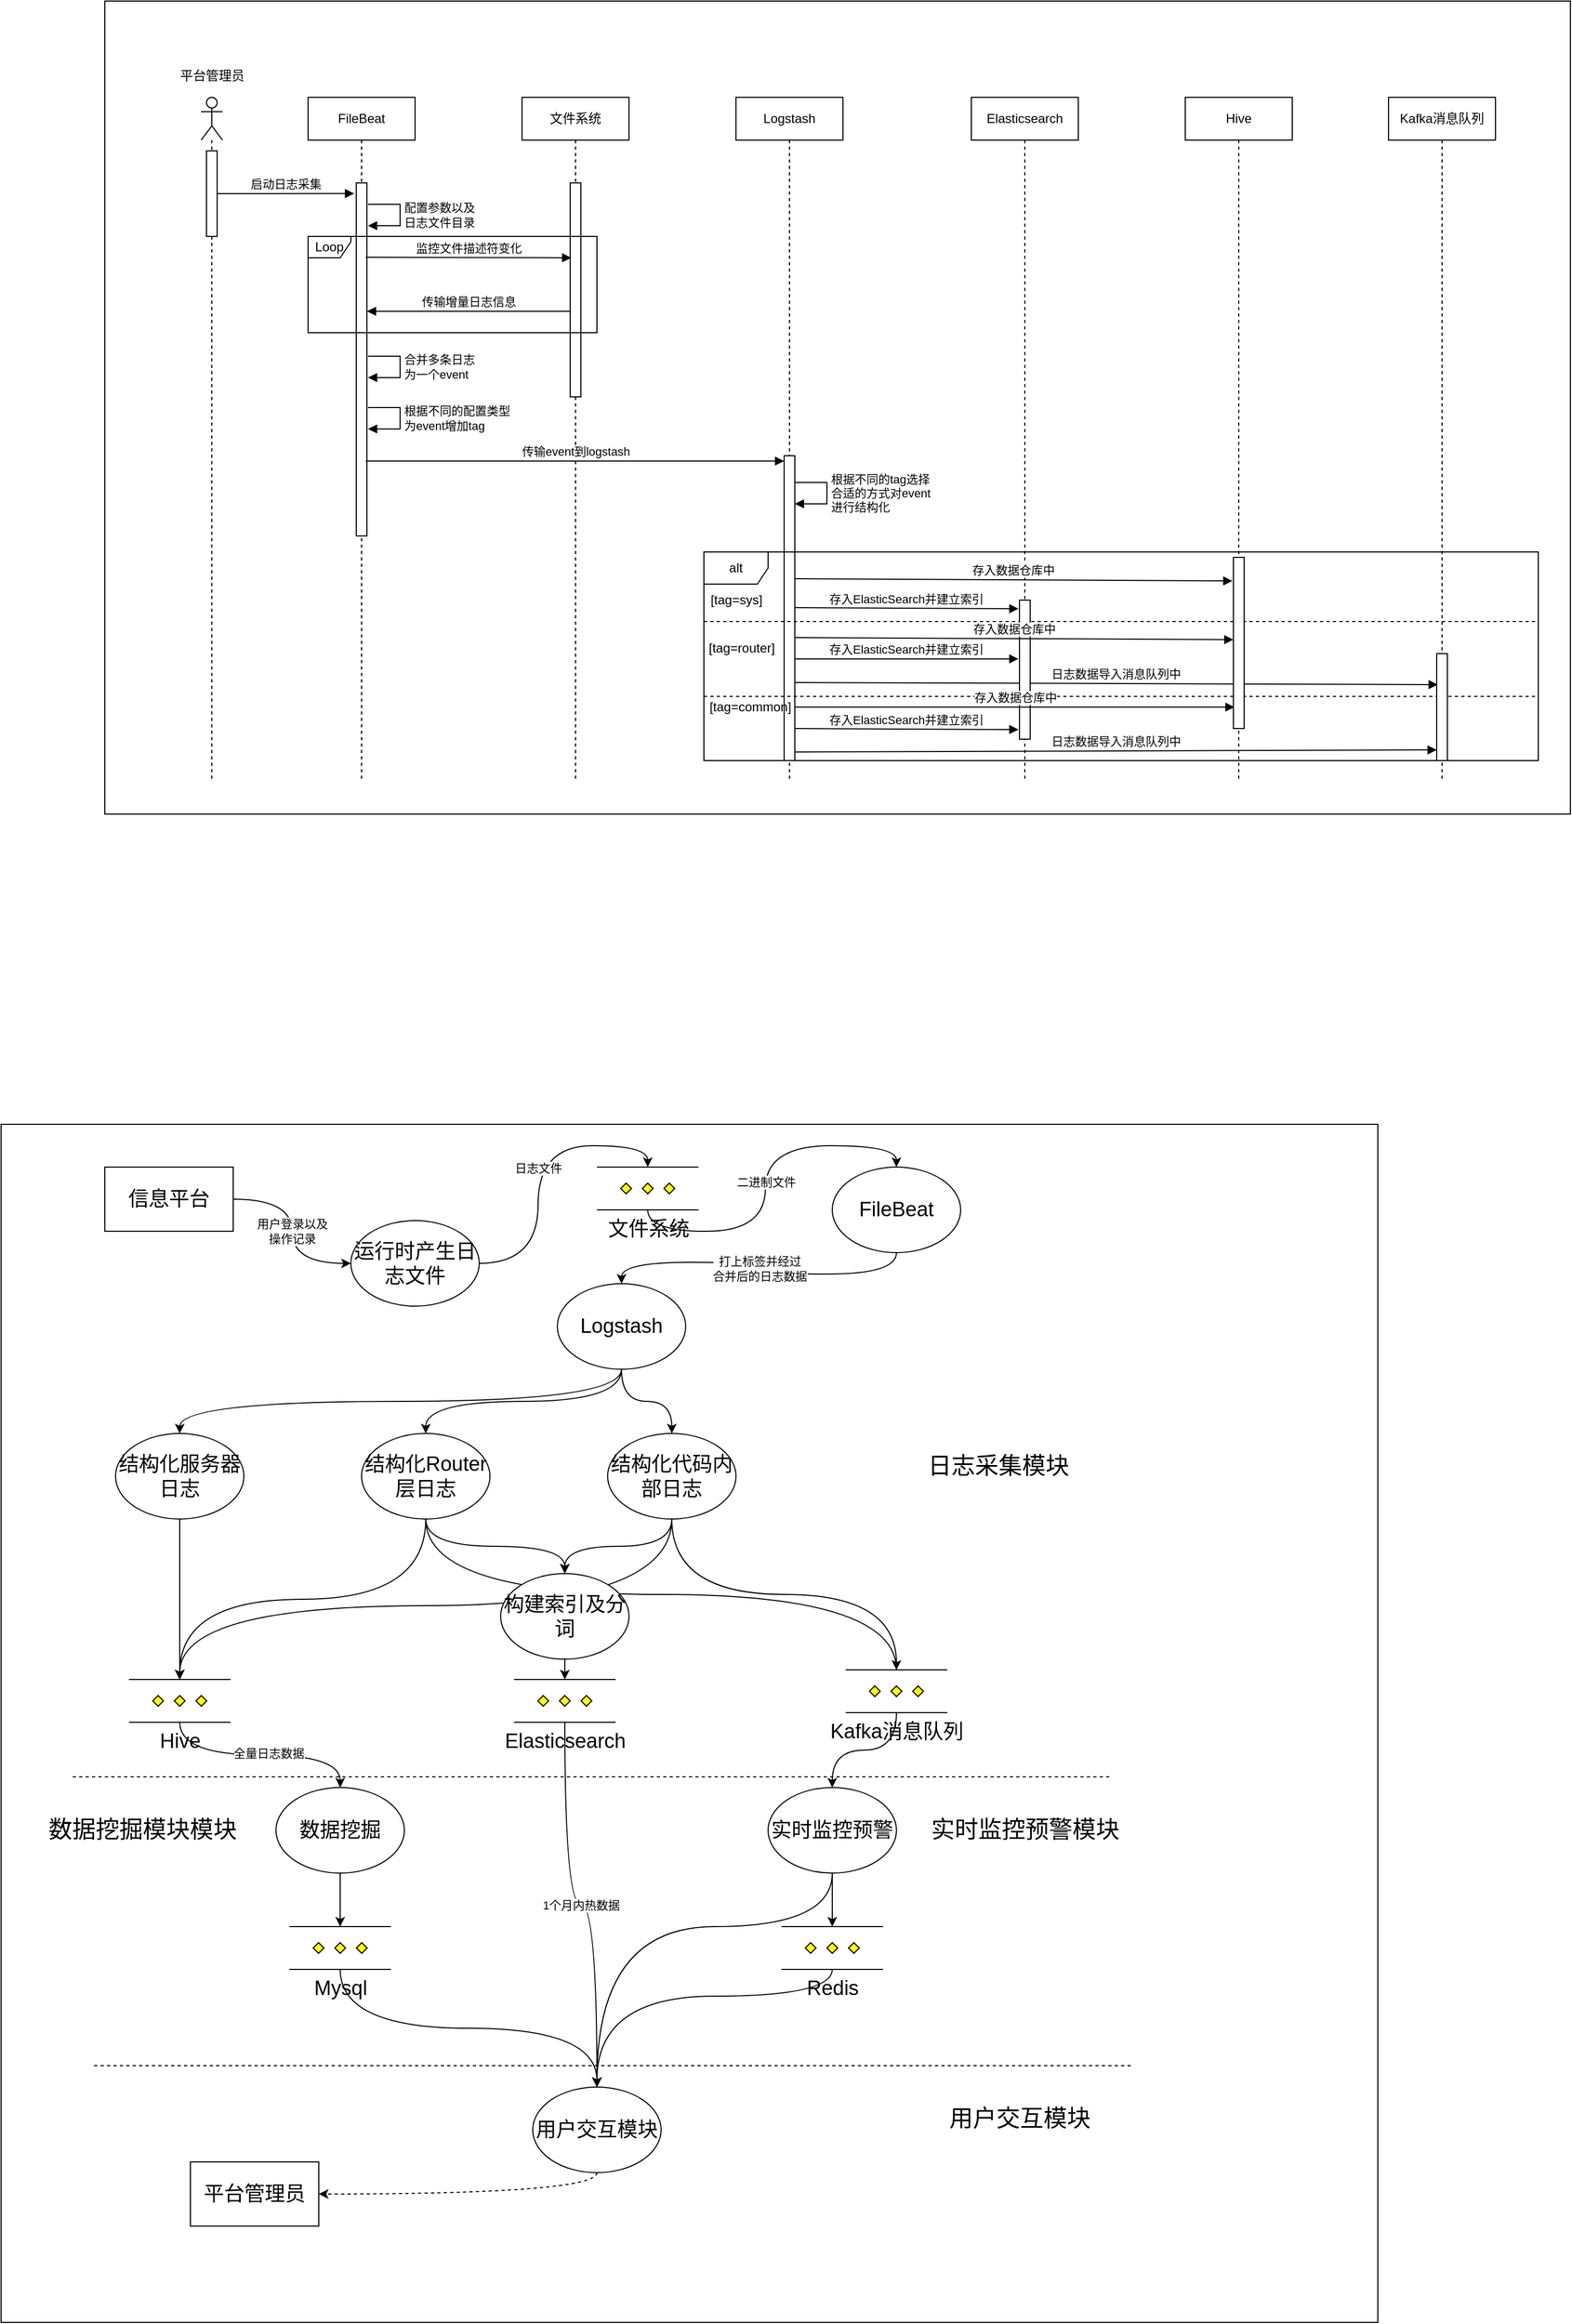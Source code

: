 <mxfile version="14.9.6" type="github" pages="2">
  <diagram id="kwDiiuqRT35PHLW4mOaJ" name="Page-1">
    <mxGraphModel dx="4536" dy="3552" grid="1" gridSize="10" guides="1" tooltips="1" connect="1" arrows="1" fold="1" page="1" pageScale="1" pageWidth="827" pageHeight="1169" math="0" shadow="0">
      <root>
        <mxCell id="0" />
        <mxCell id="1" parent="0" />
        <mxCell id="CLeeKLmI-y5Yc6au4QRv-14" value="" style="rounded=0;whiteSpace=wrap;html=1;" vertex="1" parent="1">
          <mxGeometry x="-7" y="1020" width="1287" height="1120" as="geometry" />
        </mxCell>
        <mxCell id="Vdq5v8f0afxUs7juB-1Y-45" value="" style="rounded=0;whiteSpace=wrap;html=1;" parent="1" vertex="1">
          <mxGeometry x="90" y="-30" width="1370" height="760" as="geometry" />
        </mxCell>
        <mxCell id="Vdq5v8f0afxUs7juB-1Y-1" value="文件系统" style="shape=umlLifeline;perimeter=lifelinePerimeter;whiteSpace=wrap;html=1;container=1;collapsible=0;recursiveResize=0;outlineConnect=0;" parent="1" vertex="1">
          <mxGeometry x="480" y="60" width="100" height="640" as="geometry" />
        </mxCell>
        <mxCell id="Vdq5v8f0afxUs7juB-1Y-2" value="FileBeat" style="shape=umlLifeline;perimeter=lifelinePerimeter;whiteSpace=wrap;html=1;container=1;collapsible=0;recursiveResize=0;outlineConnect=0;" parent="1" vertex="1">
          <mxGeometry x="280" y="60" width="100" height="640" as="geometry" />
        </mxCell>
        <mxCell id="Vdq5v8f0afxUs7juB-1Y-8" value="" style="html=1;points=[];perimeter=orthogonalPerimeter;" parent="Vdq5v8f0afxUs7juB-1Y-2" vertex="1">
          <mxGeometry x="45" y="80" width="10" height="330" as="geometry" />
        </mxCell>
        <mxCell id="Vdq5v8f0afxUs7juB-1Y-3" value="Logstash" style="shape=umlLifeline;perimeter=lifelinePerimeter;whiteSpace=wrap;html=1;container=1;collapsible=0;recursiveResize=0;outlineConnect=0;" parent="1" vertex="1">
          <mxGeometry x="680" y="60" width="100" height="640" as="geometry" />
        </mxCell>
        <mxCell id="Vdq5v8f0afxUs7juB-1Y-9" value="" style="html=1;points=[];perimeter=orthogonalPerimeter;" parent="1" vertex="1">
          <mxGeometry x="525" y="140" width="10" height="200" as="geometry" />
        </mxCell>
        <mxCell id="Vdq5v8f0afxUs7juB-1Y-10" value="" style="html=1;points=[];perimeter=orthogonalPerimeter;" parent="1" vertex="1">
          <mxGeometry x="725" y="395" width="10" height="285" as="geometry" />
        </mxCell>
        <mxCell id="Vdq5v8f0afxUs7juB-1Y-12" value="配置参数以及&lt;br&gt;日志文件目录" style="edgeStyle=orthogonalEdgeStyle;html=1;align=left;spacingLeft=2;endArrow=block;rounded=0;" parent="1" edge="1">
          <mxGeometry relative="1" as="geometry">
            <mxPoint x="336" y="160" as="sourcePoint" />
            <Array as="points">
              <mxPoint x="366" y="160" />
            </Array>
            <mxPoint x="336" y="180" as="targetPoint" />
          </mxGeometry>
        </mxCell>
        <mxCell id="Vdq5v8f0afxUs7juB-1Y-15" value="Loop" style="shape=umlFrame;whiteSpace=wrap;html=1;width=40;height=20;" parent="1" vertex="1">
          <mxGeometry x="280" y="190" width="270" height="90" as="geometry" />
        </mxCell>
        <mxCell id="Vdq5v8f0afxUs7juB-1Y-14" value="监控文件描述符变化" style="html=1;verticalAlign=bottom;endArrow=block;entryX=0.1;entryY=0.35;entryDx=0;entryDy=0;entryPerimeter=0;" parent="1" target="Vdq5v8f0afxUs7juB-1Y-9" edge="1">
          <mxGeometry width="80" relative="1" as="geometry">
            <mxPoint x="334" y="209.5" as="sourcePoint" />
            <mxPoint x="414" y="209.5" as="targetPoint" />
          </mxGeometry>
        </mxCell>
        <mxCell id="Vdq5v8f0afxUs7juB-1Y-17" value="传输增量日志信息" style="html=1;verticalAlign=bottom;endArrow=block;" parent="1" target="Vdq5v8f0afxUs7juB-1Y-8" edge="1">
          <mxGeometry width="80" relative="1" as="geometry">
            <mxPoint x="525" y="260" as="sourcePoint" />
            <mxPoint x="340" y="261" as="targetPoint" />
          </mxGeometry>
        </mxCell>
        <mxCell id="Vdq5v8f0afxUs7juB-1Y-20" value="合并多条日志&lt;br&gt;为一个event" style="edgeStyle=orthogonalEdgeStyle;html=1;align=left;spacingLeft=2;endArrow=block;rounded=0;" parent="1" edge="1">
          <mxGeometry relative="1" as="geometry">
            <mxPoint x="336" y="302" as="sourcePoint" />
            <Array as="points">
              <mxPoint x="366" y="302" />
            </Array>
            <mxPoint x="336" y="322" as="targetPoint" />
          </mxGeometry>
        </mxCell>
        <mxCell id="Vdq5v8f0afxUs7juB-1Y-21" value="根据不同的配置类型&lt;br&gt;为event增加tag" style="edgeStyle=orthogonalEdgeStyle;html=1;align=left;spacingLeft=2;endArrow=block;rounded=0;" parent="1" edge="1">
          <mxGeometry relative="1" as="geometry">
            <mxPoint x="336" y="350" as="sourcePoint" />
            <Array as="points">
              <mxPoint x="366" y="350" />
              <mxPoint x="366" y="370" />
            </Array>
            <mxPoint x="336" y="370" as="targetPoint" />
          </mxGeometry>
        </mxCell>
        <mxCell id="Vdq5v8f0afxUs7juB-1Y-22" value="传输event到logstash" style="html=1;verticalAlign=bottom;endArrow=block;" parent="1" target="Vdq5v8f0afxUs7juB-1Y-10" edge="1">
          <mxGeometry width="80" relative="1" as="geometry">
            <mxPoint x="334" y="400" as="sourcePoint" />
            <mxPoint x="710" y="400" as="targetPoint" />
          </mxGeometry>
        </mxCell>
        <mxCell id="Vdq5v8f0afxUs7juB-1Y-23" value="根据不同的tag选择&lt;br&gt;合适的方式对event&lt;br&gt;进行结构化" style="edgeStyle=orthogonalEdgeStyle;html=1;align=left;spacingLeft=2;endArrow=block;rounded=0;" parent="1" edge="1">
          <mxGeometry relative="1" as="geometry">
            <mxPoint x="735" y="420" as="sourcePoint" />
            <Array as="points">
              <mxPoint x="765" y="420" />
              <mxPoint x="765" y="440" />
            </Array>
            <mxPoint x="735" y="440" as="targetPoint" />
          </mxGeometry>
        </mxCell>
        <mxCell id="Vdq5v8f0afxUs7juB-1Y-24" value="Elasticsearch" style="shape=umlLifeline;perimeter=lifelinePerimeter;whiteSpace=wrap;html=1;container=1;collapsible=0;recursiveResize=0;outlineConnect=0;" parent="1" vertex="1">
          <mxGeometry x="900" y="60" width="100" height="640" as="geometry" />
        </mxCell>
        <mxCell id="Vdq5v8f0afxUs7juB-1Y-25" value="Hive" style="shape=umlLifeline;perimeter=lifelinePerimeter;whiteSpace=wrap;html=1;container=1;collapsible=0;recursiveResize=0;outlineConnect=0;" parent="1" vertex="1">
          <mxGeometry x="1100" y="60" width="100" height="640" as="geometry" />
        </mxCell>
        <mxCell id="Vdq5v8f0afxUs7juB-1Y-26" value="Kafka消息队列" style="shape=umlLifeline;perimeter=lifelinePerimeter;whiteSpace=wrap;html=1;container=1;collapsible=0;recursiveResize=0;outlineConnect=0;" parent="1" vertex="1">
          <mxGeometry x="1290" y="60" width="100" height="640" as="geometry" />
        </mxCell>
        <mxCell id="Vdq5v8f0afxUs7juB-1Y-29" value="alt" style="shape=umlFrame;whiteSpace=wrap;html=1;" parent="1" vertex="1">
          <mxGeometry x="650" y="485" width="780" height="195" as="geometry" />
        </mxCell>
        <mxCell id="Vdq5v8f0afxUs7juB-1Y-31" value="" style="endArrow=none;dashed=1;html=1;" parent="1" edge="1">
          <mxGeometry width="50" height="50" relative="1" as="geometry">
            <mxPoint x="650" y="550" as="sourcePoint" />
            <mxPoint x="1430" y="550" as="targetPoint" />
          </mxGeometry>
        </mxCell>
        <mxCell id="Vdq5v8f0afxUs7juB-1Y-32" value="[tag=sys]" style="text;html=1;align=center;verticalAlign=middle;resizable=0;points=[];autosize=1;strokeColor=none;" parent="1" vertex="1">
          <mxGeometry x="650" y="520" width="60" height="20" as="geometry" />
        </mxCell>
        <mxCell id="Vdq5v8f0afxUs7juB-1Y-33" value="存入数据仓库中" style="html=1;verticalAlign=bottom;endArrow=block;entryX=-0.1;entryY=0.138;entryDx=0;entryDy=0;entryPerimeter=0;" parent="1" target="Vdq5v8f0afxUs7juB-1Y-47" edge="1">
          <mxGeometry width="80" relative="1" as="geometry">
            <mxPoint x="735" y="510" as="sourcePoint" />
            <mxPoint x="1150" y="510" as="targetPoint" />
          </mxGeometry>
        </mxCell>
        <mxCell id="Vdq5v8f0afxUs7juB-1Y-34" value="存入ElasticSearch并建立索引" style="html=1;verticalAlign=bottom;endArrow=block;entryX=-0.1;entryY=0.062;entryDx=0;entryDy=0;entryPerimeter=0;" parent="1" target="Vdq5v8f0afxUs7juB-1Y-46" edge="1">
          <mxGeometry width="80" relative="1" as="geometry">
            <mxPoint x="735" y="537" as="sourcePoint" />
            <mxPoint x="950" y="537" as="targetPoint" />
          </mxGeometry>
        </mxCell>
        <mxCell id="Vdq5v8f0afxUs7juB-1Y-35" value="" style="endArrow=none;dashed=1;html=1;" parent="1" edge="1">
          <mxGeometry width="50" height="50" relative="1" as="geometry">
            <mxPoint x="650" y="620" as="sourcePoint" />
            <mxPoint x="1430" y="620" as="targetPoint" />
          </mxGeometry>
        </mxCell>
        <mxCell id="Vdq5v8f0afxUs7juB-1Y-36" value="[tag=router]" style="text;html=1;align=center;verticalAlign=middle;resizable=0;points=[];autosize=1;strokeColor=none;" parent="1" vertex="1">
          <mxGeometry x="645" y="565" width="80" height="20" as="geometry" />
        </mxCell>
        <mxCell id="Vdq5v8f0afxUs7juB-1Y-38" value="存入ElasticSearch并建立索引" style="html=1;verticalAlign=bottom;endArrow=block;entryX=-0.1;entryY=0.423;entryDx=0;entryDy=0;entryPerimeter=0;" parent="1" target="Vdq5v8f0afxUs7juB-1Y-46" edge="1">
          <mxGeometry width="80" relative="1" as="geometry">
            <mxPoint x="735" y="585" as="sourcePoint" />
            <mxPoint x="950" y="585" as="targetPoint" />
          </mxGeometry>
        </mxCell>
        <mxCell id="Vdq5v8f0afxUs7juB-1Y-39" value="日志数据导入消息队列中" style="html=1;verticalAlign=bottom;endArrow=block;entryX=0.1;entryY=0.29;entryDx=0;entryDy=0;entryPerimeter=0;" parent="1" target="Vdq5v8f0afxUs7juB-1Y-48" edge="1">
          <mxGeometry width="80" relative="1" as="geometry">
            <mxPoint x="735" y="607" as="sourcePoint" />
            <mxPoint x="1340" y="607" as="targetPoint" />
          </mxGeometry>
        </mxCell>
        <mxCell id="Vdq5v8f0afxUs7juB-1Y-40" value="" style="endArrow=none;dashed=1;html=1;" parent="1" edge="1">
          <mxGeometry width="50" height="50" relative="1" as="geometry">
            <mxPoint x="650" y="680" as="sourcePoint" />
            <mxPoint x="1430" y="680" as="targetPoint" />
          </mxGeometry>
        </mxCell>
        <mxCell id="Vdq5v8f0afxUs7juB-1Y-41" value="[tag=common]" style="text;html=1;align=center;verticalAlign=middle;resizable=0;points=[];autosize=1;strokeColor=none;" parent="1" vertex="1">
          <mxGeometry x="648" y="620" width="90" height="20" as="geometry" />
        </mxCell>
        <mxCell id="Vdq5v8f0afxUs7juB-1Y-43" value="存入ElasticSearch并建立索引" style="html=1;verticalAlign=bottom;endArrow=block;entryX=-0.1;entryY=0.931;entryDx=0;entryDy=0;entryPerimeter=0;" parent="1" target="Vdq5v8f0afxUs7juB-1Y-46" edge="1">
          <mxGeometry width="80" relative="1" as="geometry">
            <mxPoint x="735" y="650" as="sourcePoint" />
            <mxPoint x="950" y="650" as="targetPoint" />
          </mxGeometry>
        </mxCell>
        <mxCell id="Vdq5v8f0afxUs7juB-1Y-44" value="日志数据导入消息队列中" style="html=1;verticalAlign=bottom;endArrow=block;entryX=0;entryY=0.9;entryDx=0;entryDy=0;entryPerimeter=0;" parent="1" target="Vdq5v8f0afxUs7juB-1Y-48" edge="1">
          <mxGeometry width="80" relative="1" as="geometry">
            <mxPoint x="735" y="672" as="sourcePoint" />
            <mxPoint x="1340" y="672" as="targetPoint" />
          </mxGeometry>
        </mxCell>
        <mxCell id="Vdq5v8f0afxUs7juB-1Y-46" value="" style="html=1;points=[];perimeter=orthogonalPerimeter;" parent="1" vertex="1">
          <mxGeometry x="945" y="530" width="10" height="130" as="geometry" />
        </mxCell>
        <mxCell id="Vdq5v8f0afxUs7juB-1Y-37" value="存入数据仓库中" style="html=1;verticalAlign=bottom;endArrow=block;entryX=0;entryY=0.481;entryDx=0;entryDy=0;entryPerimeter=0;" parent="1" target="Vdq5v8f0afxUs7juB-1Y-47" edge="1">
          <mxGeometry width="80" relative="1" as="geometry">
            <mxPoint x="735" y="565" as="sourcePoint" />
            <mxPoint x="1150" y="565" as="targetPoint" />
          </mxGeometry>
        </mxCell>
        <mxCell id="Vdq5v8f0afxUs7juB-1Y-42" value="存入数据仓库中" style="html=1;verticalAlign=bottom;endArrow=block;entryX=0.1;entryY=0.875;entryDx=0;entryDy=0;entryPerimeter=0;" parent="1" target="Vdq5v8f0afxUs7juB-1Y-47" edge="1">
          <mxGeometry width="80" relative="1" as="geometry">
            <mxPoint x="735" y="630" as="sourcePoint" />
            <mxPoint x="1150" y="630" as="targetPoint" />
          </mxGeometry>
        </mxCell>
        <mxCell id="Vdq5v8f0afxUs7juB-1Y-47" value="" style="html=1;points=[];perimeter=orthogonalPerimeter;" parent="1" vertex="1">
          <mxGeometry x="1145" y="490" width="10" height="160" as="geometry" />
        </mxCell>
        <mxCell id="Vdq5v8f0afxUs7juB-1Y-48" value="" style="html=1;points=[];perimeter=orthogonalPerimeter;" parent="1" vertex="1">
          <mxGeometry x="1335" y="580" width="10" height="100" as="geometry" />
        </mxCell>
        <mxCell id="Vdq5v8f0afxUs7juB-1Y-49" value="" style="shape=umlLifeline;participant=umlActor;perimeter=lifelinePerimeter;whiteSpace=wrap;html=1;container=1;collapsible=0;recursiveResize=0;verticalAlign=top;spacingTop=36;outlineConnect=0;" parent="1" vertex="1">
          <mxGeometry x="180" y="60" width="20" height="640" as="geometry" />
        </mxCell>
        <mxCell id="Vdq5v8f0afxUs7juB-1Y-51" value="" style="html=1;points=[];perimeter=orthogonalPerimeter;" parent="Vdq5v8f0afxUs7juB-1Y-49" vertex="1">
          <mxGeometry x="5" y="50" width="10" height="80" as="geometry" />
        </mxCell>
        <mxCell id="Vdq5v8f0afxUs7juB-1Y-50" value="平台管理员" style="text;html=1;align=center;verticalAlign=middle;resizable=0;points=[];autosize=1;strokeColor=none;" parent="1" vertex="1">
          <mxGeometry x="150" y="30" width="80" height="20" as="geometry" />
        </mxCell>
        <mxCell id="Vdq5v8f0afxUs7juB-1Y-52" value="启动日志采集" style="html=1;verticalAlign=bottom;endArrow=block;entryX=-0.2;entryY=0.03;entryDx=0;entryDy=0;entryPerimeter=0;" parent="1" target="Vdq5v8f0afxUs7juB-1Y-8" edge="1">
          <mxGeometry width="80" relative="1" as="geometry">
            <mxPoint x="195" y="150" as="sourcePoint" />
            <mxPoint x="320" y="150" as="targetPoint" />
          </mxGeometry>
        </mxCell>
        <mxCell id="MzmsHeX9mSTYUFFL0irI-4" value="用户登录以及&lt;br&gt;操作记录" style="edgeStyle=orthogonalEdgeStyle;rounded=0;orthogonalLoop=1;jettySize=auto;html=1;exitX=1;exitY=0.5;exitDx=0;exitDy=0;entryX=0;entryY=0.5;entryDx=0;entryDy=0;curved=1;" parent="1" source="MzmsHeX9mSTYUFFL0irI-1" target="MzmsHeX9mSTYUFFL0irI-2" edge="1">
          <mxGeometry relative="1" as="geometry" />
        </mxCell>
        <mxCell id="MzmsHeX9mSTYUFFL0irI-1" value="&lt;font style=&quot;font-size: 19px&quot;&gt;信息平台&lt;/font&gt;" style="rounded=0;whiteSpace=wrap;html=1;" parent="1" vertex="1">
          <mxGeometry x="90" y="1060" width="120" height="60" as="geometry" />
        </mxCell>
        <mxCell id="MzmsHeX9mSTYUFFL0irI-6" value="日志文件" style="edgeStyle=orthogonalEdgeStyle;curved=1;rounded=0;orthogonalLoop=1;jettySize=auto;html=1;exitX=1;exitY=0.5;exitDx=0;exitDy=0;entryX=0.5;entryY=0;entryDx=0;entryDy=0;entryPerimeter=0;" parent="1" source="MzmsHeX9mSTYUFFL0irI-2" target="MzmsHeX9mSTYUFFL0irI-7" edge="1">
          <mxGeometry relative="1" as="geometry">
            <mxPoint x="550.0" y="1090.0" as="targetPoint" />
          </mxGeometry>
        </mxCell>
        <mxCell id="MzmsHeX9mSTYUFFL0irI-2" value="&lt;font style=&quot;font-size: 19px&quot;&gt;运行时产生日志文件&lt;/font&gt;" style="ellipse;whiteSpace=wrap;html=1;" parent="1" vertex="1">
          <mxGeometry x="320" y="1110" width="120" height="80" as="geometry" />
        </mxCell>
        <mxCell id="CLeeKLmI-y5Yc6au4QRv-13" value="二进制文件" style="edgeStyle=orthogonalEdgeStyle;curved=1;rounded=0;orthogonalLoop=1;jettySize=auto;html=1;exitX=0.5;exitY=1;exitDx=0;exitDy=0;exitPerimeter=0;entryX=0.5;entryY=0;entryDx=0;entryDy=0;" edge="1" parent="1" source="MzmsHeX9mSTYUFFL0irI-7" target="MzmsHeX9mSTYUFFL0irI-10">
          <mxGeometry relative="1" as="geometry" />
        </mxCell>
        <mxCell id="MzmsHeX9mSTYUFFL0irI-7" value="&lt;font style=&quot;font-size: 19px&quot;&gt;文件系统&lt;/font&gt;" style="verticalLabelPosition=bottom;verticalAlign=top;html=1;shape=mxgraph.flowchart.parallel_mode;pointerEvents=1;" parent="1" vertex="1">
          <mxGeometry x="550" y="1060" width="95" height="40" as="geometry" />
        </mxCell>
        <mxCell id="MzmsHeX9mSTYUFFL0irI-13" value="打上标签并经过&lt;br&gt;合并后的日志数据" style="edgeStyle=orthogonalEdgeStyle;curved=1;rounded=0;orthogonalLoop=1;jettySize=auto;html=1;exitX=0.5;exitY=1;exitDx=0;exitDy=0;" parent="1" source="MzmsHeX9mSTYUFFL0irI-10" target="MzmsHeX9mSTYUFFL0irI-12" edge="1">
          <mxGeometry relative="1" as="geometry" />
        </mxCell>
        <mxCell id="MzmsHeX9mSTYUFFL0irI-10" value="&lt;font style=&quot;font-size: 19px&quot;&gt;FileBeat&lt;/font&gt;" style="ellipse;whiteSpace=wrap;html=1;" parent="1" vertex="1">
          <mxGeometry x="770" y="1060" width="120" height="80" as="geometry" />
        </mxCell>
        <mxCell id="MzmsHeX9mSTYUFFL0irI-17" style="edgeStyle=orthogonalEdgeStyle;curved=1;rounded=0;orthogonalLoop=1;jettySize=auto;html=1;exitX=0.5;exitY=1;exitDx=0;exitDy=0;" parent="1" source="MzmsHeX9mSTYUFFL0irI-12" target="MzmsHeX9mSTYUFFL0irI-14" edge="1">
          <mxGeometry relative="1" as="geometry">
            <Array as="points">
              <mxPoint x="573" y="1279" />
              <mxPoint x="160" y="1279" />
            </Array>
          </mxGeometry>
        </mxCell>
        <mxCell id="MzmsHeX9mSTYUFFL0irI-18" style="edgeStyle=orthogonalEdgeStyle;curved=1;rounded=0;orthogonalLoop=1;jettySize=auto;html=1;exitX=0.5;exitY=1;exitDx=0;exitDy=0;entryX=0.5;entryY=0;entryDx=0;entryDy=0;" parent="1" source="MzmsHeX9mSTYUFFL0irI-12" target="MzmsHeX9mSTYUFFL0irI-15" edge="1">
          <mxGeometry relative="1" as="geometry" />
        </mxCell>
        <mxCell id="MzmsHeX9mSTYUFFL0irI-19" style="edgeStyle=orthogonalEdgeStyle;curved=1;rounded=0;orthogonalLoop=1;jettySize=auto;html=1;exitX=0.5;exitY=1;exitDx=0;exitDy=0;entryX=0.5;entryY=0;entryDx=0;entryDy=0;" parent="1" source="MzmsHeX9mSTYUFFL0irI-12" target="MzmsHeX9mSTYUFFL0irI-16" edge="1">
          <mxGeometry relative="1" as="geometry" />
        </mxCell>
        <mxCell id="MzmsHeX9mSTYUFFL0irI-12" value="&lt;font style=&quot;font-size: 19px&quot;&gt;Logstash&lt;/font&gt;" style="ellipse;whiteSpace=wrap;html=1;" parent="1" vertex="1">
          <mxGeometry x="513" y="1169" width="120" height="80" as="geometry" />
        </mxCell>
        <mxCell id="MzmsHeX9mSTYUFFL0irI-30" style="edgeStyle=orthogonalEdgeStyle;curved=1;rounded=0;orthogonalLoop=1;jettySize=auto;html=1;exitX=0.5;exitY=1;exitDx=0;exitDy=0;entryX=0.5;entryY=0;entryDx=0;entryDy=0;entryPerimeter=0;" parent="1" source="MzmsHeX9mSTYUFFL0irI-14" target="MzmsHeX9mSTYUFFL0irI-27" edge="1">
          <mxGeometry relative="1" as="geometry" />
        </mxCell>
        <mxCell id="MzmsHeX9mSTYUFFL0irI-14" value="&lt;font style=&quot;font-size: 19px&quot;&gt;结构化服务器日志&lt;/font&gt;" style="ellipse;whiteSpace=wrap;html=1;" parent="1" vertex="1">
          <mxGeometry x="100" y="1309" width="120" height="80" as="geometry" />
        </mxCell>
        <mxCell id="MzmsHeX9mSTYUFFL0irI-32" style="edgeStyle=orthogonalEdgeStyle;curved=1;rounded=0;orthogonalLoop=1;jettySize=auto;html=1;exitX=0.5;exitY=1;exitDx=0;exitDy=0;entryX=0.5;entryY=0;entryDx=0;entryDy=0;entryPerimeter=0;" parent="1" source="MzmsHeX9mSTYUFFL0irI-15" target="MzmsHeX9mSTYUFFL0irI-27" edge="1">
          <mxGeometry relative="1" as="geometry" />
        </mxCell>
        <mxCell id="CLeeKLmI-y5Yc6au4QRv-19" style="edgeStyle=orthogonalEdgeStyle;curved=1;rounded=0;orthogonalLoop=1;jettySize=auto;html=1;exitX=0.5;exitY=1;exitDx=0;exitDy=0;" edge="1" parent="1" source="MzmsHeX9mSTYUFFL0irI-15" target="CLeeKLmI-y5Yc6au4QRv-17">
          <mxGeometry relative="1" as="geometry" />
        </mxCell>
        <mxCell id="MzmsHeX9mSTYUFFL0irI-15" value="&lt;font style=&quot;font-size: 19px&quot;&gt;结构化Router层日志&lt;/font&gt;" style="ellipse;whiteSpace=wrap;html=1;" parent="1" vertex="1">
          <mxGeometry x="330" y="1309" width="120" height="80" as="geometry" />
        </mxCell>
        <mxCell id="MzmsHeX9mSTYUFFL0irI-36" style="edgeStyle=orthogonalEdgeStyle;curved=1;rounded=0;orthogonalLoop=1;jettySize=auto;html=1;exitX=0.5;exitY=1;exitDx=0;exitDy=0;entryX=0.5;entryY=0;entryDx=0;entryDy=0;entryPerimeter=0;" parent="1" source="MzmsHeX9mSTYUFFL0irI-16" target="MzmsHeX9mSTYUFFL0irI-34" edge="1">
          <mxGeometry relative="1" as="geometry" />
        </mxCell>
        <mxCell id="CLeeKLmI-y5Yc6au4QRv-2" style="edgeStyle=orthogonalEdgeStyle;rounded=0;orthogonalLoop=1;jettySize=auto;html=1;exitX=0.5;exitY=1;exitDx=0;exitDy=0;curved=1;entryX=0.5;entryY=0;entryDx=0;entryDy=0;entryPerimeter=0;" edge="1" parent="1" source="MzmsHeX9mSTYUFFL0irI-16" target="MzmsHeX9mSTYUFFL0irI-27">
          <mxGeometry relative="1" as="geometry">
            <mxPoint x="350" y="1520" as="targetPoint" />
            <Array as="points">
              <mxPoint x="620" y="1470" />
              <mxPoint x="160" y="1470" />
            </Array>
          </mxGeometry>
        </mxCell>
        <mxCell id="CLeeKLmI-y5Yc6au4QRv-21" style="edgeStyle=orthogonalEdgeStyle;curved=1;rounded=0;orthogonalLoop=1;jettySize=auto;html=1;exitX=0.5;exitY=1;exitDx=0;exitDy=0;entryX=0.5;entryY=0;entryDx=0;entryDy=0;" edge="1" parent="1" source="MzmsHeX9mSTYUFFL0irI-16" target="CLeeKLmI-y5Yc6au4QRv-17">
          <mxGeometry relative="1" as="geometry" />
        </mxCell>
        <mxCell id="MzmsHeX9mSTYUFFL0irI-16" value="&lt;span style=&quot;font-size: 19px&quot;&gt;结构化代码内部&lt;/span&gt;&lt;span style=&quot;font-size: 19px&quot;&gt;日志&lt;/span&gt;" style="ellipse;whiteSpace=wrap;html=1;" parent="1" vertex="1">
          <mxGeometry x="560" y="1309" width="120" height="80" as="geometry" />
        </mxCell>
        <mxCell id="MzmsHeX9mSTYUFFL0irI-42" value="1个月内热数据" style="edgeStyle=orthogonalEdgeStyle;curved=1;rounded=0;orthogonalLoop=1;jettySize=auto;html=1;exitX=0.5;exitY=1;exitDx=0;exitDy=0;exitPerimeter=0;entryX=0.5;entryY=0;entryDx=0;entryDy=0;" parent="1" source="MzmsHeX9mSTYUFFL0irI-23" target="bzvhXrW7TsSgIKQXZlRU-12" edge="1">
          <mxGeometry relative="1" as="geometry">
            <mxPoint x="640" y="1753" as="targetPoint" />
          </mxGeometry>
        </mxCell>
        <mxCell id="MzmsHeX9mSTYUFFL0irI-23" value="&lt;font style=&quot;font-size: 19px&quot;&gt;Elasticsearch&lt;/font&gt;" style="verticalLabelPosition=bottom;verticalAlign=top;html=1;shape=mxgraph.flowchart.parallel_mode;pointerEvents=1;fillColor=#ffffff;gradientColor=none;" parent="1" vertex="1">
          <mxGeometry x="472.5" y="1539" width="95" height="40" as="geometry" />
        </mxCell>
        <mxCell id="MzmsHeX9mSTYUFFL0irI-41" style="edgeStyle=orthogonalEdgeStyle;curved=1;rounded=0;orthogonalLoop=1;jettySize=auto;html=1;exitX=0.5;exitY=1;exitDx=0;exitDy=0;exitPerimeter=0;entryX=0.5;entryY=0;entryDx=0;entryDy=0;" parent="1" source="MzmsHeX9mSTYUFFL0irI-27" target="bzvhXrW7TsSgIKQXZlRU-2" edge="1">
          <mxGeometry relative="1" as="geometry">
            <mxPoint x="440" y="1753" as="targetPoint" />
          </mxGeometry>
        </mxCell>
        <mxCell id="MzmsHeX9mSTYUFFL0irI-44" value="全量日志数据" style="edgeLabel;html=1;align=center;verticalAlign=middle;resizable=0;points=[];" parent="MzmsHeX9mSTYUFFL0irI-41" vertex="1" connectable="0">
          <mxGeometry x="0.065" y="2" relative="1" as="geometry">
            <mxPoint x="1" as="offset" />
          </mxGeometry>
        </mxCell>
        <mxCell id="MzmsHeX9mSTYUFFL0irI-27" value="&lt;font style=&quot;font-size: 19px&quot;&gt;Hive&lt;/font&gt;" style="verticalLabelPosition=bottom;verticalAlign=top;html=1;shape=mxgraph.flowchart.parallel_mode;pointerEvents=1;fillColor=#ffffff;gradientColor=none;" parent="1" vertex="1">
          <mxGeometry x="112.5" y="1539" width="95" height="40" as="geometry" />
        </mxCell>
        <mxCell id="CLeeKLmI-y5Yc6au4QRv-4" style="edgeStyle=orthogonalEdgeStyle;curved=1;rounded=0;orthogonalLoop=1;jettySize=auto;html=1;exitX=0.5;exitY=1;exitDx=0;exitDy=0;exitPerimeter=0;entryX=0.5;entryY=0;entryDx=0;entryDy=0;" edge="1" parent="1" source="MzmsHeX9mSTYUFFL0irI-34" target="bzvhXrW7TsSgIKQXZlRU-4">
          <mxGeometry relative="1" as="geometry" />
        </mxCell>
        <mxCell id="MzmsHeX9mSTYUFFL0irI-34" value="&lt;font style=&quot;font-size: 19px&quot;&gt;Kafka消息队列&lt;/font&gt;" style="verticalLabelPosition=bottom;verticalAlign=top;html=1;shape=mxgraph.flowchart.parallel_mode;pointerEvents=1;fillColor=#ffffff;gradientColor=none;" parent="1" vertex="1">
          <mxGeometry x="782.5" y="1530" width="95" height="40" as="geometry" />
        </mxCell>
        <mxCell id="bzvhXrW7TsSgIKQXZlRU-6" style="edgeStyle=orthogonalEdgeStyle;rounded=0;orthogonalLoop=1;jettySize=auto;html=1;exitX=0.5;exitY=1;exitDx=0;exitDy=0;" parent="1" source="bzvhXrW7TsSgIKQXZlRU-2" target="bzvhXrW7TsSgIKQXZlRU-5" edge="1">
          <mxGeometry relative="1" as="geometry" />
        </mxCell>
        <mxCell id="bzvhXrW7TsSgIKQXZlRU-2" value="&lt;span style=&quot;font-size: 19px&quot;&gt;数据挖掘&lt;/span&gt;" style="ellipse;whiteSpace=wrap;html=1;" parent="1" vertex="1">
          <mxGeometry x="250" y="1640" width="120" height="80" as="geometry" />
        </mxCell>
        <mxCell id="bzvhXrW7TsSgIKQXZlRU-10" style="edgeStyle=orthogonalEdgeStyle;curved=1;rounded=0;orthogonalLoop=1;jettySize=auto;html=1;exitX=0.5;exitY=1;exitDx=0;exitDy=0;entryX=0.5;entryY=0;entryDx=0;entryDy=0;entryPerimeter=0;" parent="1" source="bzvhXrW7TsSgIKQXZlRU-4" target="bzvhXrW7TsSgIKQXZlRU-7" edge="1">
          <mxGeometry relative="1" as="geometry" />
        </mxCell>
        <mxCell id="bzvhXrW7TsSgIKQXZlRU-17" style="edgeStyle=orthogonalEdgeStyle;curved=1;rounded=0;orthogonalLoop=1;jettySize=auto;html=1;exitX=0.5;exitY=1;exitDx=0;exitDy=0;entryX=0.5;entryY=0;entryDx=0;entryDy=0;" parent="1" source="bzvhXrW7TsSgIKQXZlRU-4" target="bzvhXrW7TsSgIKQXZlRU-12" edge="1">
          <mxGeometry relative="1" as="geometry">
            <Array as="points">
              <mxPoint x="770" y="1770" />
              <mxPoint x="550" y="1770" />
            </Array>
          </mxGeometry>
        </mxCell>
        <mxCell id="bzvhXrW7TsSgIKQXZlRU-4" value="&lt;span style=&quot;font-size: 19px&quot;&gt;实时监控预警&lt;/span&gt;" style="ellipse;whiteSpace=wrap;html=1;" parent="1" vertex="1">
          <mxGeometry x="710" y="1640" width="120" height="80" as="geometry" />
        </mxCell>
        <mxCell id="bzvhXrW7TsSgIKQXZlRU-13" style="edgeStyle=orthogonalEdgeStyle;curved=1;rounded=0;orthogonalLoop=1;jettySize=auto;html=1;exitX=0.5;exitY=1;exitDx=0;exitDy=0;exitPerimeter=0;entryX=0.5;entryY=0;entryDx=0;entryDy=0;" parent="1" source="bzvhXrW7TsSgIKQXZlRU-5" target="bzvhXrW7TsSgIKQXZlRU-12" edge="1">
          <mxGeometry relative="1" as="geometry" />
        </mxCell>
        <mxCell id="bzvhXrW7TsSgIKQXZlRU-5" value="&lt;font style=&quot;font-size: 19px&quot;&gt;Mysql&lt;/font&gt;" style="verticalLabelPosition=bottom;verticalAlign=top;html=1;shape=mxgraph.flowchart.parallel_mode;pointerEvents=1;fillColor=#ffffff;gradientColor=none;" parent="1" vertex="1">
          <mxGeometry x="262.5" y="1770" width="95" height="40" as="geometry" />
        </mxCell>
        <mxCell id="bzvhXrW7TsSgIKQXZlRU-14" style="edgeStyle=orthogonalEdgeStyle;curved=1;rounded=0;orthogonalLoop=1;jettySize=auto;html=1;exitX=0.5;exitY=1;exitDx=0;exitDy=0;exitPerimeter=0;entryX=0.5;entryY=0;entryDx=0;entryDy=0;" parent="1" source="bzvhXrW7TsSgIKQXZlRU-7" edge="1" target="bzvhXrW7TsSgIKQXZlRU-12">
          <mxGeometry relative="1" as="geometry">
            <mxPoint x="550" y="1860" as="targetPoint" />
            <Array as="points">
              <mxPoint x="770" y="1835" />
              <mxPoint x="550" y="1835" />
            </Array>
          </mxGeometry>
        </mxCell>
        <mxCell id="bzvhXrW7TsSgIKQXZlRU-7" value="&lt;font style=&quot;font-size: 19px&quot;&gt;Redis&lt;/font&gt;" style="verticalLabelPosition=bottom;verticalAlign=top;html=1;shape=mxgraph.flowchart.parallel_mode;pointerEvents=1;fillColor=#ffffff;gradientColor=none;" parent="1" vertex="1">
          <mxGeometry x="722.5" y="1770" width="95" height="40" as="geometry" />
        </mxCell>
        <mxCell id="CLeeKLmI-y5Yc6au4QRv-10" style="edgeStyle=orthogonalEdgeStyle;curved=1;rounded=0;orthogonalLoop=1;jettySize=auto;html=1;exitX=0.5;exitY=1;exitDx=0;exitDy=0;entryX=1;entryY=0.5;entryDx=0;entryDy=0;dashed=1;" edge="1" parent="1" source="bzvhXrW7TsSgIKQXZlRU-12" target="bzvhXrW7TsSgIKQXZlRU-20">
          <mxGeometry relative="1" as="geometry" />
        </mxCell>
        <mxCell id="bzvhXrW7TsSgIKQXZlRU-12" value="&lt;span style=&quot;font-size: 19px&quot;&gt;用户交互模块&lt;/span&gt;" style="ellipse;whiteSpace=wrap;html=1;" parent="1" vertex="1">
          <mxGeometry x="490" y="1920" width="120" height="80" as="geometry" />
        </mxCell>
        <mxCell id="bzvhXrW7TsSgIKQXZlRU-20" value="&lt;font style=&quot;font-size: 19px&quot;&gt;平台管理员&lt;/font&gt;" style="rounded=0;whiteSpace=wrap;html=1;" parent="1" vertex="1">
          <mxGeometry x="170" y="1990" width="120" height="60" as="geometry" />
        </mxCell>
        <mxCell id="CLeeKLmI-y5Yc6au4QRv-6" value="" style="endArrow=none;html=1;dashed=1;" edge="1" parent="1">
          <mxGeometry width="50" height="50" relative="1" as="geometry">
            <mxPoint x="60" y="1630" as="sourcePoint" />
            <mxPoint x="1030" y="1630" as="targetPoint" />
          </mxGeometry>
        </mxCell>
        <mxCell id="CLeeKLmI-y5Yc6au4QRv-7" value="&lt;font style=&quot;font-size: 22px&quot;&gt;日志采集模块&lt;/font&gt;" style="text;html=1;align=center;verticalAlign=middle;resizable=0;points=[];autosize=1;strokeColor=none;" vertex="1" parent="1">
          <mxGeometry x="850" y="1330" width="150" height="20" as="geometry" />
        </mxCell>
        <mxCell id="CLeeKLmI-y5Yc6au4QRv-8" value="" style="endArrow=none;html=1;dashed=1;" edge="1" parent="1">
          <mxGeometry width="50" height="50" relative="1" as="geometry">
            <mxPoint x="80" y="1900" as="sourcePoint" />
            <mxPoint x="1050" y="1900" as="targetPoint" />
          </mxGeometry>
        </mxCell>
        <mxCell id="CLeeKLmI-y5Yc6au4QRv-9" value="&lt;font style=&quot;font-size: 22px&quot;&gt;实时监控预警模块&lt;/font&gt;" style="text;html=1;align=center;verticalAlign=middle;resizable=0;points=[];autosize=1;strokeColor=none;" vertex="1" parent="1">
          <mxGeometry x="855" y="1670" width="190" height="20" as="geometry" />
        </mxCell>
        <mxCell id="CLeeKLmI-y5Yc6au4QRv-11" value="&lt;font style=&quot;font-size: 22px&quot;&gt;用户交互模块&lt;/font&gt;" style="text;html=1;align=center;verticalAlign=middle;resizable=0;points=[];autosize=1;strokeColor=none;" vertex="1" parent="1">
          <mxGeometry x="870" y="1940" width="150" height="20" as="geometry" />
        </mxCell>
        <mxCell id="CLeeKLmI-y5Yc6au4QRv-12" value="&lt;font style=&quot;font-size: 22px&quot;&gt;数据挖掘模块模块&lt;/font&gt;" style="text;html=1;align=center;verticalAlign=middle;resizable=0;points=[];autosize=1;strokeColor=none;" vertex="1" parent="1">
          <mxGeometry x="30" y="1670" width="190" height="20" as="geometry" />
        </mxCell>
        <mxCell id="CLeeKLmI-y5Yc6au4QRv-18" value="" style="edgeStyle=orthogonalEdgeStyle;curved=1;rounded=0;orthogonalLoop=1;jettySize=auto;html=1;exitX=0.5;exitY=1;exitDx=0;exitDy=0;entryX=0.5;entryY=0;entryDx=0;entryDy=0;entryPerimeter=0;endArrow=none;" edge="1" parent="1" source="MzmsHeX9mSTYUFFL0irI-15" target="MzmsHeX9mSTYUFFL0irI-34">
          <mxGeometry relative="1" as="geometry">
            <mxPoint x="390" y="1389" as="sourcePoint" />
            <mxPoint x="830" y="1530" as="targetPoint" />
            <Array as="points" />
          </mxGeometry>
        </mxCell>
        <mxCell id="CLeeKLmI-y5Yc6au4QRv-22" style="edgeStyle=orthogonalEdgeStyle;curved=1;rounded=0;orthogonalLoop=1;jettySize=auto;html=1;exitX=0.5;exitY=1;exitDx=0;exitDy=0;entryX=0.5;entryY=0;entryDx=0;entryDy=0;entryPerimeter=0;" edge="1" parent="1" source="CLeeKLmI-y5Yc6au4QRv-17" target="MzmsHeX9mSTYUFFL0irI-23">
          <mxGeometry relative="1" as="geometry" />
        </mxCell>
        <mxCell id="CLeeKLmI-y5Yc6au4QRv-17" value="&lt;font style=&quot;font-size: 19px&quot;&gt;构建索引及分词&lt;/font&gt;" style="ellipse;whiteSpace=wrap;html=1;" vertex="1" parent="1">
          <mxGeometry x="460" y="1440" width="120" height="80" as="geometry" />
        </mxCell>
      </root>
    </mxGraphModel>
  </diagram>
  <diagram id="XEERgZU_XRMANYFy3A1b" name="Page-2">
    <mxGraphModel dx="2952" dy="-335" grid="1" gridSize="10" guides="1" tooltips="1" connect="1" arrows="1" fold="1" page="1" pageScale="1" pageWidth="827" pageHeight="1169" math="0" shadow="0">
      <root>
        <mxCell id="s_svcIO_42S-nQF5dX7p-0" />
        <mxCell id="s_svcIO_42S-nQF5dX7p-1" parent="s_svcIO_42S-nQF5dX7p-0" />
        <mxCell id="s_svcIO_42S-nQF5dX7p-2" value="" style="rounded=0;whiteSpace=wrap;html=1;" vertex="1" parent="s_svcIO_42S-nQF5dX7p-1">
          <mxGeometry x="-1400" y="1905" width="880" height="575" as="geometry" />
        </mxCell>
        <mxCell id="s_svcIO_42S-nQF5dX7p-3" value="" style="rounded=0;whiteSpace=wrap;html=1;" vertex="1" parent="s_svcIO_42S-nQF5dX7p-1">
          <mxGeometry x="-1430" y="1296" width="820" height="510" as="geometry" />
        </mxCell>
        <mxCell id="s_svcIO_42S-nQF5dX7p-4" value="HiveReader" style="shape=umlLifeline;perimeter=lifelinePerimeter;whiteSpace=wrap;html=1;container=1;collapsible=0;recursiveResize=0;outlineConnect=0;" vertex="1" parent="s_svcIO_42S-nQF5dX7p-1">
          <mxGeometry x="-1190" y="1360" width="100" height="390" as="geometry" />
        </mxCell>
        <mxCell id="s_svcIO_42S-nQF5dX7p-5" value="" style="html=1;points=[];perimeter=orthogonalPerimeter;" vertex="1" parent="s_svcIO_42S-nQF5dX7p-4">
          <mxGeometry x="45" y="120" width="10" height="40" as="geometry" />
        </mxCell>
        <mxCell id="s_svcIO_42S-nQF5dX7p-6" value="DataMiningEngine" style="shape=umlLifeline;perimeter=lifelinePerimeter;whiteSpace=wrap;html=1;container=1;collapsible=0;recursiveResize=0;outlineConnect=0;" vertex="1" parent="s_svcIO_42S-nQF5dX7p-1">
          <mxGeometry x="-1000" y="1360" width="100" height="390" as="geometry" />
        </mxCell>
        <mxCell id="s_svcIO_42S-nQF5dX7p-7" value="" style="html=1;points=[];perimeter=orthogonalPerimeter;" vertex="1" parent="s_svcIO_42S-nQF5dX7p-6">
          <mxGeometry x="45" y="60" width="10" height="320" as="geometry" />
        </mxCell>
        <mxCell id="s_svcIO_42S-nQF5dX7p-8" value="拉取router层日志数据" style="html=1;verticalAlign=bottom;endArrow=block;" edge="1" parent="s_svcIO_42S-nQF5dX7p-1">
          <mxGeometry width="80" relative="1" as="geometry">
            <mxPoint x="-1135" y="1510" as="sourcePoint" />
            <mxPoint x="-955" y="1510" as="targetPoint" />
          </mxGeometry>
        </mxCell>
        <mxCell id="s_svcIO_42S-nQF5dX7p-9" value="按照用户ID进行GroupBy" style="edgeStyle=orthogonalEdgeStyle;html=1;align=left;spacingLeft=2;endArrow=block;rounded=0;" edge="1" parent="s_svcIO_42S-nQF5dX7p-1">
          <mxGeometry relative="1" as="geometry">
            <mxPoint x="-945" y="1520" as="sourcePoint" />
            <Array as="points">
              <mxPoint x="-900" y="1520" />
              <mxPoint x="-900" y="1550" />
              <mxPoint x="-944" y="1550" />
            </Array>
            <mxPoint x="-944" y="1550" as="targetPoint" />
          </mxGeometry>
        </mxCell>
        <mxCell id="s_svcIO_42S-nQF5dX7p-10" value="MysqlUtil" style="shape=umlLifeline;perimeter=lifelinePerimeter;whiteSpace=wrap;html=1;container=1;collapsible=0;recursiveResize=0;outlineConnect=0;" vertex="1" parent="s_svcIO_42S-nQF5dX7p-1">
          <mxGeometry x="-800" y="1360" width="100" height="390" as="geometry" />
        </mxCell>
        <mxCell id="s_svcIO_42S-nQF5dX7p-11" value="" style="html=1;points=[];perimeter=orthogonalPerimeter;" vertex="1" parent="s_svcIO_42S-nQF5dX7p-10">
          <mxGeometry x="45" y="310" width="10" height="30" as="geometry" />
        </mxCell>
        <mxCell id="s_svcIO_42S-nQF5dX7p-12" value="" style="edgeStyle=orthogonalEdgeStyle;html=1;align=left;spacingLeft=2;endArrow=block;rounded=0;" edge="1" parent="s_svcIO_42S-nQF5dX7p-1">
          <mxGeometry relative="1" as="geometry">
            <mxPoint x="-945" y="1570" as="sourcePoint" />
            <Array as="points">
              <mxPoint x="-900" y="1570" />
              <mxPoint x="-900" y="1600" />
              <mxPoint x="-944" y="1600" />
            </Array>
            <mxPoint x="-944" y="1600" as="targetPoint" />
          </mxGeometry>
        </mxCell>
        <mxCell id="s_svcIO_42S-nQF5dX7p-13" value="集群注册并申请&lt;br&gt;计算资源" style="edgeStyle=orthogonalEdgeStyle;html=1;align=left;spacingLeft=2;endArrow=block;rounded=0;" edge="1" parent="s_svcIO_42S-nQF5dX7p-1">
          <mxGeometry relative="1" as="geometry">
            <mxPoint x="-945" y="1440" as="sourcePoint" />
            <Array as="points">
              <mxPoint x="-900" y="1440" />
              <mxPoint x="-900" y="1470" />
              <mxPoint x="-944" y="1470" />
            </Array>
            <mxPoint x="-944" y="1470" as="targetPoint" />
          </mxGeometry>
        </mxCell>
        <mxCell id="s_svcIO_42S-nQF5dX7p-14" value="存储挖掘结果" style="html=1;verticalAlign=bottom;endArrow=block;exitX=1.2;exitY=0.841;exitDx=0;exitDy=0;exitPerimeter=0;" edge="1" parent="s_svcIO_42S-nQF5dX7p-1" source="s_svcIO_42S-nQF5dX7p-7">
          <mxGeometry width="80" relative="1" as="geometry">
            <mxPoint x="-945" y="1630" as="sourcePoint" />
            <mxPoint x="-755" y="1689" as="targetPoint" />
          </mxGeometry>
        </mxCell>
        <mxCell id="s_svcIO_42S-nQF5dX7p-15" value="" style="shape=umlLifeline;participant=umlActor;perimeter=lifelinePerimeter;whiteSpace=wrap;html=1;container=1;collapsible=0;recursiveResize=0;verticalAlign=top;spacingTop=36;outlineConnect=0;" vertex="1" parent="s_svcIO_42S-nQF5dX7p-1">
          <mxGeometry x="-1290" y="1360" width="20" height="390" as="geometry" />
        </mxCell>
        <mxCell id="s_svcIO_42S-nQF5dX7p-16" value="" style="html=1;points=[];perimeter=orthogonalPerimeter;" vertex="1" parent="s_svcIO_42S-nQF5dX7p-15">
          <mxGeometry x="5" y="50" width="10" height="50" as="geometry" />
        </mxCell>
        <mxCell id="s_svcIO_42S-nQF5dX7p-17" value="启动数据挖掘模块" style="html=1;verticalAlign=bottom;endArrow=block;entryX=-0.033;entryY=0.032;entryDx=0;entryDy=0;entryPerimeter=0;" edge="1" parent="s_svcIO_42S-nQF5dX7p-1" target="s_svcIO_42S-nQF5dX7p-7">
          <mxGeometry width="80" relative="1" as="geometry">
            <mxPoint x="-1275" y="1430" as="sourcePoint" />
            <mxPoint x="-962" y="1430" as="targetPoint" />
          </mxGeometry>
        </mxCell>
        <mxCell id="s_svcIO_42S-nQF5dX7p-18" value="平台管理员" style="text;html=1;align=center;verticalAlign=middle;resizable=0;points=[];autosize=1;strokeColor=none;" vertex="1" parent="s_svcIO_42S-nQF5dX7p-1">
          <mxGeometry x="-1320" y="1330" width="80" height="20" as="geometry" />
        </mxCell>
        <mxCell id="s_svcIO_42S-nQF5dX7p-19" value="" style="endArrow=block;html=1;endFill=1;" edge="1" parent="s_svcIO_42S-nQF5dX7p-1">
          <mxGeometry width="50" height="50" relative="1" as="geometry">
            <mxPoint x="-955" y="1490" as="sourcePoint" />
            <mxPoint x="-1135" y="1490" as="targetPoint" />
            <Array as="points" />
          </mxGeometry>
        </mxCell>
        <mxCell id="s_svcIO_42S-nQF5dX7p-20" value="注册消费者" style="edgeLabel;html=1;align=center;verticalAlign=middle;resizable=0;points=[];" vertex="1" connectable="0" parent="s_svcIO_42S-nQF5dX7p-19">
          <mxGeometry x="0.122" y="1" relative="1" as="geometry">
            <mxPoint y="-11" as="offset" />
          </mxGeometry>
        </mxCell>
        <mxCell id="s_svcIO_42S-nQF5dX7p-21" value="&lt;span style=&quot;color: rgb(0 , 0 , 0) ; font-family: &amp;#34;helvetica&amp;#34; ; font-size: 11px ; font-style: normal ; font-weight: 400 ; letter-spacing: normal ; text-align: left ; text-indent: 0px ; text-transform: none ; word-spacing: 0px ; background-color: rgb(255 , 255 , 255) ; display: inline ; float: none&quot;&gt;进行reduce操作，将同一&lt;br&gt;bucket中的数据转换成&lt;br&gt;K-Means算法支持的格式&lt;br&gt;&lt;/span&gt;" style="text;whiteSpace=wrap;html=1;" vertex="1" parent="s_svcIO_42S-nQF5dX7p-1">
          <mxGeometry x="-895" y="1570" width="160" height="30" as="geometry" />
        </mxCell>
        <mxCell id="s_svcIO_42S-nQF5dX7p-22" value="" style="edgeStyle=orthogonalEdgeStyle;html=1;align=left;spacingLeft=2;endArrow=block;rounded=0;" edge="1" parent="s_svcIO_42S-nQF5dX7p-1">
          <mxGeometry relative="1" as="geometry">
            <mxPoint x="-945" y="1630" as="sourcePoint" />
            <Array as="points">
              <mxPoint x="-900" y="1630" />
              <mxPoint x="-900" y="1660" />
              <mxPoint x="-944" y="1660" />
            </Array>
            <mxPoint x="-944" y="1660" as="targetPoint" />
          </mxGeometry>
        </mxCell>
        <mxCell id="s_svcIO_42S-nQF5dX7p-23" value="&lt;div&gt;调用Kmean.train&lt;/div&gt;&lt;div&gt;方法进行数据挖掘&lt;/div&gt;&lt;span style=&quot;color: rgba(0 , 0 , 0 , 0) ; font-family: monospace ; font-size: 0px ; background-color: rgb(248 , 249 , 250)&quot;&gt;%3CmxGraphModel%3E%3Croot%3E%3CmxCell%20id%3D%220%22%2F%3E%3CmxCell%20id%3D%221%22%20parent%3D%220%22%2F%3E%3CmxCell%20id%3D%222%22%20value%3D%22%22%20style%3D%22edgeStyle%3DorthogonalEdgeStyle%3Bhtml%3D1%3Balign%3Dleft%3BspacingLeft%3D2%3BendArrow%3Dblock%3Brounded%3D0%3B%22%20edge%3D%221%22%20parent%3D%221%22%3E%3CmxGeometry%20relative%3D%221%22%20as%3D%22geometry%22%3E%3CmxPoint%20x%3D%22-945%22%20y%3D%221570%22%20as%3D%22sourcePoint%22%2F%3E%3CArray%20as%3D%22points%22%3E%3CmxPoint%20x%3D%22-900%22%20y%3D%221570%22%2F%3E%3CmxPoint%20x%3D%22-900%22%20y%3D%221600%22%2F%3E%3CmxPoint%20x%3D%22-944%22%20y%3D%221600%22%2F%3E%3C%2FArray%3E%3CmxPoint%20x%3D%22-944%22%20y%3D%221600%22%20as%3D%22targetPoint%22%2F%3E%3C%2FmxGeometry%3E%3C%2FmxCell%3E%3C%2Froot%3E%3C%2FmxGraphModel%3E&lt;/span&gt;" style="edgeLabel;html=1;align=center;verticalAlign=middle;resizable=0;points=[];" vertex="1" connectable="0" parent="s_svcIO_42S-nQF5dX7p-22">
          <mxGeometry x="-0.042" y="1" relative="1" as="geometry">
            <mxPoint x="49" y="8" as="offset" />
          </mxGeometry>
        </mxCell>
        <mxCell id="s_svcIO_42S-nQF5dX7p-24" value="HiveReader" style="shape=umlLifeline;perimeter=lifelinePerimeter;whiteSpace=wrap;html=1;container=1;collapsible=0;recursiveResize=0;outlineConnect=0;" vertex="1" parent="s_svcIO_42S-nQF5dX7p-1">
          <mxGeometry x="-1190" y="1980" width="100" height="390" as="geometry" />
        </mxCell>
        <mxCell id="s_svcIO_42S-nQF5dX7p-25" value="" style="html=1;points=[];perimeter=orthogonalPerimeter;" vertex="1" parent="s_svcIO_42S-nQF5dX7p-24">
          <mxGeometry x="45" y="120" width="10" height="40" as="geometry" />
        </mxCell>
        <mxCell id="s_svcIO_42S-nQF5dX7p-26" value="DataMiningEngine" style="shape=umlLifeline;perimeter=lifelinePerimeter;whiteSpace=wrap;html=1;container=1;collapsible=0;recursiveResize=0;outlineConnect=0;" vertex="1" parent="s_svcIO_42S-nQF5dX7p-1">
          <mxGeometry x="-1000" y="1980" width="100" height="390" as="geometry" />
        </mxCell>
        <mxCell id="s_svcIO_42S-nQF5dX7p-27" value="" style="html=1;points=[];perimeter=orthogonalPerimeter;" vertex="1" parent="s_svcIO_42S-nQF5dX7p-26">
          <mxGeometry x="45" y="60" width="10" height="320" as="geometry" />
        </mxCell>
        <mxCell id="s_svcIO_42S-nQF5dX7p-28" value="拉取router层日志数据" style="html=1;verticalAlign=bottom;endArrow=block;" edge="1" parent="s_svcIO_42S-nQF5dX7p-1">
          <mxGeometry width="80" relative="1" as="geometry">
            <mxPoint x="-1135" y="2130" as="sourcePoint" />
            <mxPoint x="-955" y="2130" as="targetPoint" />
          </mxGeometry>
        </mxCell>
        <mxCell id="s_svcIO_42S-nQF5dX7p-29" value="按照用户ID进行GroupBy" style="edgeStyle=orthogonalEdgeStyle;html=1;align=left;spacingLeft=2;endArrow=block;rounded=0;" edge="1" parent="s_svcIO_42S-nQF5dX7p-1">
          <mxGeometry relative="1" as="geometry">
            <mxPoint x="-945" y="2140" as="sourcePoint" />
            <Array as="points">
              <mxPoint x="-900" y="2140" />
              <mxPoint x="-900" y="2170" />
              <mxPoint x="-944" y="2170" />
            </Array>
            <mxPoint x="-944" y="2170" as="targetPoint" />
          </mxGeometry>
        </mxCell>
        <mxCell id="s_svcIO_42S-nQF5dX7p-30" value="MysqlUtil" style="shape=umlLifeline;perimeter=lifelinePerimeter;whiteSpace=wrap;html=1;container=1;collapsible=0;recursiveResize=0;outlineConnect=0;" vertex="1" parent="s_svcIO_42S-nQF5dX7p-1">
          <mxGeometry x="-800" y="1980" width="100" height="390" as="geometry" />
        </mxCell>
        <mxCell id="s_svcIO_42S-nQF5dX7p-31" value="" style="html=1;points=[];perimeter=orthogonalPerimeter;" vertex="1" parent="s_svcIO_42S-nQF5dX7p-30">
          <mxGeometry x="45" y="328" width="10" height="30" as="geometry" />
        </mxCell>
        <mxCell id="s_svcIO_42S-nQF5dX7p-32" value="" style="edgeStyle=orthogonalEdgeStyle;html=1;align=left;spacingLeft=2;endArrow=block;rounded=0;" edge="1" parent="s_svcIO_42S-nQF5dX7p-1">
          <mxGeometry relative="1" as="geometry">
            <mxPoint x="-945" y="2190" as="sourcePoint" />
            <Array as="points">
              <mxPoint x="-900" y="2190" />
              <mxPoint x="-900" y="2220" />
              <mxPoint x="-944" y="2220" />
            </Array>
            <mxPoint x="-944" y="2220" as="targetPoint" />
          </mxGeometry>
        </mxCell>
        <mxCell id="s_svcIO_42S-nQF5dX7p-33" value="集群注册并申请&lt;br&gt;计算资源" style="edgeStyle=orthogonalEdgeStyle;html=1;align=left;spacingLeft=2;endArrow=block;rounded=0;" edge="1" parent="s_svcIO_42S-nQF5dX7p-1">
          <mxGeometry relative="1" as="geometry">
            <mxPoint x="-945" y="2060" as="sourcePoint" />
            <Array as="points">
              <mxPoint x="-900" y="2060" />
              <mxPoint x="-900" y="2090" />
              <mxPoint x="-944" y="2090" />
            </Array>
            <mxPoint x="-944" y="2090" as="targetPoint" />
          </mxGeometry>
        </mxCell>
        <mxCell id="s_svcIO_42S-nQF5dX7p-34" value="存储挖掘结果" style="html=1;verticalAlign=bottom;endArrow=block;entryX=0.1;entryY=0.6;entryDx=0;entryDy=0;entryPerimeter=0;exitX=1;exitY=0.891;exitDx=0;exitDy=0;exitPerimeter=0;" edge="1" parent="s_svcIO_42S-nQF5dX7p-1" source="s_svcIO_42S-nQF5dX7p-27" target="s_svcIO_42S-nQF5dX7p-31">
          <mxGeometry width="80" relative="1" as="geometry">
            <mxPoint x="-945" y="2250" as="sourcePoint" />
            <mxPoint x="-755" y="2309" as="targetPoint" />
            <Array as="points" />
          </mxGeometry>
        </mxCell>
        <mxCell id="s_svcIO_42S-nQF5dX7p-35" value="" style="shape=umlLifeline;participant=umlActor;perimeter=lifelinePerimeter;whiteSpace=wrap;html=1;container=1;collapsible=0;recursiveResize=0;verticalAlign=top;spacingTop=36;outlineConnect=0;" vertex="1" parent="s_svcIO_42S-nQF5dX7p-1">
          <mxGeometry x="-1290" y="1980" width="20" height="390" as="geometry" />
        </mxCell>
        <mxCell id="s_svcIO_42S-nQF5dX7p-36" value="" style="html=1;points=[];perimeter=orthogonalPerimeter;" vertex="1" parent="s_svcIO_42S-nQF5dX7p-35">
          <mxGeometry x="5" y="50" width="10" height="50" as="geometry" />
        </mxCell>
        <mxCell id="s_svcIO_42S-nQF5dX7p-37" value="启动数据挖掘模块" style="html=1;verticalAlign=bottom;endArrow=block;entryX=-0.033;entryY=0.032;entryDx=0;entryDy=0;entryPerimeter=0;" edge="1" parent="s_svcIO_42S-nQF5dX7p-1" target="s_svcIO_42S-nQF5dX7p-27">
          <mxGeometry width="80" relative="1" as="geometry">
            <mxPoint x="-1275" y="2050" as="sourcePoint" />
            <mxPoint x="-962" y="2050" as="targetPoint" />
          </mxGeometry>
        </mxCell>
        <mxCell id="s_svcIO_42S-nQF5dX7p-38" value="平台管理员" style="text;html=1;align=center;verticalAlign=middle;resizable=0;points=[];autosize=1;strokeColor=none;" vertex="1" parent="s_svcIO_42S-nQF5dX7p-1">
          <mxGeometry x="-1320" y="1950" width="80" height="20" as="geometry" />
        </mxCell>
        <mxCell id="s_svcIO_42S-nQF5dX7p-39" value="" style="endArrow=block;html=1;endFill=1;" edge="1" parent="s_svcIO_42S-nQF5dX7p-1">
          <mxGeometry width="50" height="50" relative="1" as="geometry">
            <mxPoint x="-955" y="2110" as="sourcePoint" />
            <mxPoint x="-1135" y="2110" as="targetPoint" />
            <Array as="points" />
          </mxGeometry>
        </mxCell>
        <mxCell id="s_svcIO_42S-nQF5dX7p-40" value="注册消费者" style="edgeLabel;html=1;align=center;verticalAlign=middle;resizable=0;points=[];" vertex="1" connectable="0" parent="s_svcIO_42S-nQF5dX7p-39">
          <mxGeometry x="0.122" y="1" relative="1" as="geometry">
            <mxPoint y="-11" as="offset" />
          </mxGeometry>
        </mxCell>
        <mxCell id="s_svcIO_42S-nQF5dX7p-41" value="&lt;span style=&quot;color: rgb(0 , 0 , 0) ; font-family: &amp;#34;helvetica&amp;#34; ; font-size: 11px ; font-style: normal ; font-weight: 400 ; letter-spacing: normal ; text-align: left ; text-indent: 0px ; text-transform: none ; word-spacing: 0px ; background-color: rgb(255 , 255 , 255) ; display: inline ; float: none&quot;&gt;进行flatMap操作，将日志&lt;br&gt;数据转换成一个个访问窗&lt;br&gt;口数据格式&lt;br&gt;&lt;/span&gt;" style="text;whiteSpace=wrap;html=1;" vertex="1" parent="s_svcIO_42S-nQF5dX7p-1">
          <mxGeometry x="-895" y="2190" width="160" height="30" as="geometry" />
        </mxCell>
        <mxCell id="s_svcIO_42S-nQF5dX7p-42" value="" style="edgeStyle=orthogonalEdgeStyle;html=1;align=left;spacingLeft=2;endArrow=block;rounded=0;" edge="1" parent="s_svcIO_42S-nQF5dX7p-1">
          <mxGeometry relative="1" as="geometry">
            <mxPoint x="-945" y="2250" as="sourcePoint" />
            <Array as="points">
              <mxPoint x="-900" y="2250" />
              <mxPoint x="-900" y="2280" />
              <mxPoint x="-944" y="2280" />
            </Array>
            <mxPoint x="-944" y="2280" as="targetPoint" />
          </mxGeometry>
        </mxCell>
        <mxCell id="s_svcIO_42S-nQF5dX7p-43" value="&lt;div&gt;&lt;/div&gt;&lt;span style=&quot;font-size: 11px ; background-color: rgb(255 , 255 , 255)&quot;&gt;&lt;br&gt;&lt;/span&gt;&lt;span style=&quot;color: rgba(0 , 0 , 0 , 0) ; font-family: monospace ; font-size: 0px ; background-color: rgb(248 , 249 , 250)&quot;&gt;%3CmxGraphModel%3E%3Croot%3E%3CmxCell%20id%3D%220%22%2F%3E%3CmxCell%20id%3D%221%22%20parent%3D%220%22%2F%3E%3CmxCell%20id%3D%222%22%20value%3D%22%22%20style%3D%22edgeStyle%3DorthogonalEdgeStyle%3Bhtml%3D1%3Balign%3Dleft%3BspacingLeft%3D2%3BendArrow%3Dblock%3Brounded%3D0%3B%22%20edge%3D%221%22%20parent%3D%221%22%3E%3CmxGeometry%20relative%3D%221%22%20as%3D%22geometry%22%3E%3CmxPoint%20x%3D%22-945%22%20y%3D%221570%22%20as%3D%22sourcePoint%22%2F%3E%3CArray%20as%3D%22points%22%3E%3CmxPoint%20x%3D%22-900%22%20y%3D%221570%22%2F%3E%3CmxPoint%20x%3D%22-900%22%20y%3D%221600%22%2F%3E%3CmxPoint%20x%3D%22-944%22%20y%3D%221600%22%2F%3E%3C%2FArray%3E%3CmxPoint%20x%3D%22-944%22%20y%3D%221600%22%20as%3D%22targetPoint%22%2F%3E%3C%2FmxGeometry%3E%3C%2FmxCell%3E%3C%2Froot%3E%3C%2FmxGraphModel%3E&lt;/span&gt;" style="edgeLabel;html=1;align=center;verticalAlign=middle;resizable=0;points=[];" vertex="1" connectable="0" parent="s_svcIO_42S-nQF5dX7p-42">
          <mxGeometry x="-0.042" y="1" relative="1" as="geometry">
            <mxPoint x="49" y="8" as="offset" />
          </mxGeometry>
        </mxCell>
        <mxCell id="s_svcIO_42S-nQF5dX7p-44" value="&lt;span style=&quot;font-size: 11px ; background-color: rgb(255 , 255 , 255)&quot;&gt;创建FPGroth对象，&lt;/span&gt;&lt;br style=&quot;font-size: 11px&quot;&gt;&lt;span style=&quot;font-size: 11px ; background-color: rgb(255 , 255 , 255)&quot;&gt;并调用run方法进行&lt;/span&gt;&lt;br style=&quot;font-size: 11px&quot;&gt;&lt;span style=&quot;font-size: 11px ; background-color: rgb(255 , 255 , 255)&quot;&gt;数据挖掘&lt;/span&gt;" style="text;html=1;align=center;verticalAlign=middle;resizable=0;points=[];autosize=1;strokeColor=none;" vertex="1" parent="s_svcIO_42S-nQF5dX7p-1">
          <mxGeometry x="-900" y="2250" width="120" height="50" as="geometry" />
        </mxCell>
      </root>
    </mxGraphModel>
  </diagram>
</mxfile>
